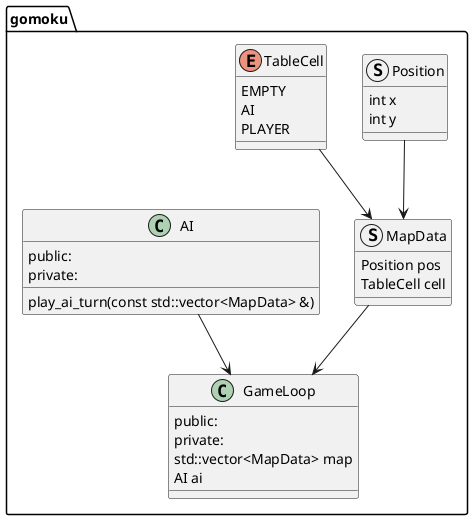 @startuml

package gomoku
{
    struct Position {
        int x
        int y
    }

    enum TableCell {
        EMPTY
        AI
        PLAYER
    }

    struct MapData {
        Position pos
        TableCell cell
    }

    class GameLoop {
        public:
        private:
            std::vector<MapData> map
            AI ai
    }

    class AI {
        public:
            play_ai_turn(const std::vector<MapData> &)
        private:
    }

    Position --> MapData
    TableCell --> MapData
    MapData --> GameLoop
    AI --> GameLoop
}

@enduml
